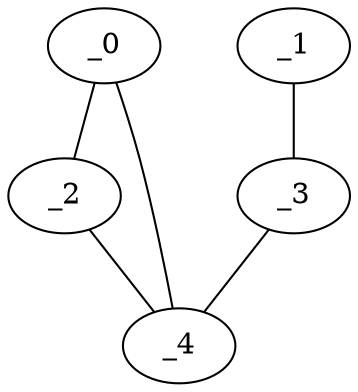 graph KP1_0126 {
	_0	 [x="0.628049",
		y="2.98134"];
	_2	 [x="0.917721",
		y="0.818514"];
	_0 -- _2;
	_4	 [x="1.53695",
		y="0.524156"];
	_0 -- _4;
	_1	 [x="1.34023",
		y="2.82813"];
	_3	 [x="0.987499",
		y="1.44167"];
	_1 -- _3;
	_2 -- _4;
	_3 -- _4;
}

